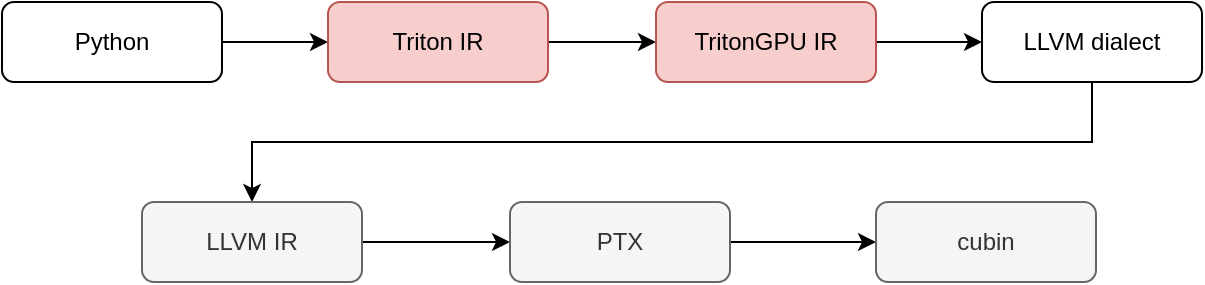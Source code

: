 <mxfile version="20.5.3" type="github">
  <diagram id="nCMCtI_0fGmXLX7nTU4V" name="第 1 页">
    <mxGraphModel dx="926" dy="752" grid="1" gridSize="10" guides="1" tooltips="1" connect="1" arrows="1" fold="1" page="1" pageScale="1" pageWidth="827" pageHeight="1169" math="0" shadow="0">
      <root>
        <mxCell id="0" />
        <mxCell id="1" parent="0" />
        <mxCell id="FMdcrydQJysGpQUzG1MX-5" value="" style="edgeStyle=orthogonalEdgeStyle;rounded=0;orthogonalLoop=1;jettySize=auto;html=1;" edge="1" parent="1" source="_bKhbQ4zFmAfNgiu8Np8-1" target="_bKhbQ4zFmAfNgiu8Np8-2">
          <mxGeometry relative="1" as="geometry" />
        </mxCell>
        <mxCell id="_bKhbQ4zFmAfNgiu8Np8-1" value="Python" style="rounded=1;whiteSpace=wrap;html=1;" parent="1" vertex="1">
          <mxGeometry x="10" y="130" width="110" height="40" as="geometry" />
        </mxCell>
        <mxCell id="FMdcrydQJysGpQUzG1MX-6" value="" style="edgeStyle=orthogonalEdgeStyle;rounded=0;orthogonalLoop=1;jettySize=auto;html=1;" edge="1" parent="1" source="_bKhbQ4zFmAfNgiu8Np8-2" target="_bKhbQ4zFmAfNgiu8Np8-3">
          <mxGeometry relative="1" as="geometry" />
        </mxCell>
        <mxCell id="_bKhbQ4zFmAfNgiu8Np8-2" value="Triton IR" style="rounded=1;whiteSpace=wrap;html=1;fillColor=#f8cecc;strokeColor=#b85450;" parent="1" vertex="1">
          <mxGeometry x="173" y="130" width="110" height="40" as="geometry" />
        </mxCell>
        <mxCell id="FMdcrydQJysGpQUzG1MX-7" value="" style="edgeStyle=orthogonalEdgeStyle;rounded=0;orthogonalLoop=1;jettySize=auto;html=1;" edge="1" parent="1" source="_bKhbQ4zFmAfNgiu8Np8-3" target="Wp2HzmDEKK12YRUkGRcB-1">
          <mxGeometry relative="1" as="geometry" />
        </mxCell>
        <mxCell id="_bKhbQ4zFmAfNgiu8Np8-3" value="TritonGPU IR" style="rounded=1;whiteSpace=wrap;html=1;fillColor=#f8cecc;strokeColor=#b85450;" parent="1" vertex="1">
          <mxGeometry x="337" y="130" width="110" height="40" as="geometry" />
        </mxCell>
        <mxCell id="FMdcrydQJysGpQUzG1MX-8" style="edgeStyle=orthogonalEdgeStyle;rounded=0;orthogonalLoop=1;jettySize=auto;html=1;exitX=0.5;exitY=1;exitDx=0;exitDy=0;entryX=0.5;entryY=0;entryDx=0;entryDy=0;" edge="1" parent="1" source="Wp2HzmDEKK12YRUkGRcB-1" target="Wp2HzmDEKK12YRUkGRcB-2">
          <mxGeometry relative="1" as="geometry" />
        </mxCell>
        <mxCell id="Wp2HzmDEKK12YRUkGRcB-1" value="LLVM dialect" style="rounded=1;whiteSpace=wrap;html=1;" parent="1" vertex="1">
          <mxGeometry x="500" y="130" width="110" height="40" as="geometry" />
        </mxCell>
        <mxCell id="FMdcrydQJysGpQUzG1MX-9" value="" style="edgeStyle=orthogonalEdgeStyle;rounded=0;orthogonalLoop=1;jettySize=auto;html=1;" edge="1" parent="1" source="Wp2HzmDEKK12YRUkGRcB-2" target="Wp2HzmDEKK12YRUkGRcB-3">
          <mxGeometry relative="1" as="geometry" />
        </mxCell>
        <mxCell id="Wp2HzmDEKK12YRUkGRcB-2" value="LLVM IR" style="rounded=1;whiteSpace=wrap;html=1;fillColor=#f5f5f5;fontColor=#333333;strokeColor=#666666;" parent="1" vertex="1">
          <mxGeometry x="80" y="230" width="110" height="40" as="geometry" />
        </mxCell>
        <mxCell id="FMdcrydQJysGpQUzG1MX-10" value="" style="edgeStyle=orthogonalEdgeStyle;rounded=0;orthogonalLoop=1;jettySize=auto;html=1;" edge="1" parent="1" source="Wp2HzmDEKK12YRUkGRcB-3" target="Wp2HzmDEKK12YRUkGRcB-4">
          <mxGeometry relative="1" as="geometry" />
        </mxCell>
        <mxCell id="Wp2HzmDEKK12YRUkGRcB-3" value="PTX" style="rounded=1;whiteSpace=wrap;html=1;fillColor=#f5f5f5;fontColor=#333333;strokeColor=#666666;" parent="1" vertex="1">
          <mxGeometry x="264" y="230" width="110" height="40" as="geometry" />
        </mxCell>
        <mxCell id="Wp2HzmDEKK12YRUkGRcB-4" value="cubin" style="rounded=1;whiteSpace=wrap;html=1;fillColor=#f5f5f5;fontColor=#333333;strokeColor=#666666;" parent="1" vertex="1">
          <mxGeometry x="447" y="230" width="110" height="40" as="geometry" />
        </mxCell>
      </root>
    </mxGraphModel>
  </diagram>
</mxfile>
